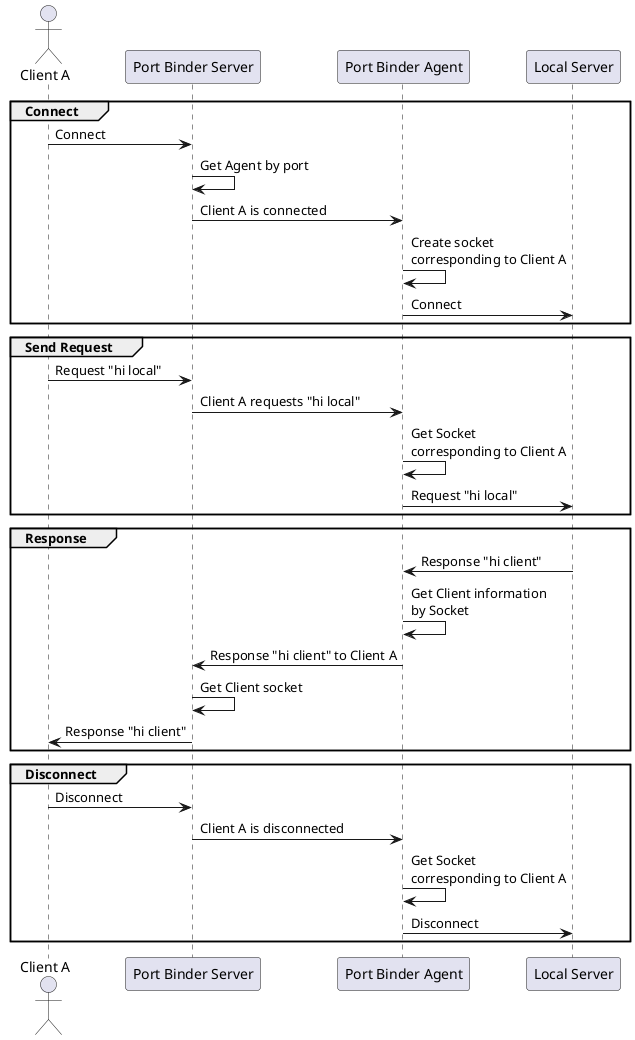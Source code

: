 @startuml Sequence

Actor "Client A" as Client
participant "Port Binder Server" as Server
participant "Port Binder Agent" as Agent
participant "Local Server" as Local

group Connect
  Client -> Server: Connect
  Server -> Server: Get Agent by port
  Server -> Agent: Client A is connected
  Agent -> Agent: Create socket\ncorresponding to Client A
  Agent -> Local: Connect
end

group Send Request
  Client -> Server: Request "hi local"
  Server -> Agent: Client A requests "hi local"
  Agent -> Agent: Get Socket\ncorresponding to Client A
  Agent -> Local: Request "hi local"
end

group Response
  Local -> Agent: Response "hi client"
  Agent -> Agent: Get Client information\nby Socket
  Agent -> Server: Response "hi client" to Client A
  Server -> Server: Get Client socket
  Server -> Client: Response "hi client"
end

group Disconnect
  Client -> Server: Disconnect
  Server -> Agent: Client A is disconnected
  Agent -> Agent: Get Socket\ncorresponding to Client A
  Agent -> Local: Disconnect
end

@enduml
